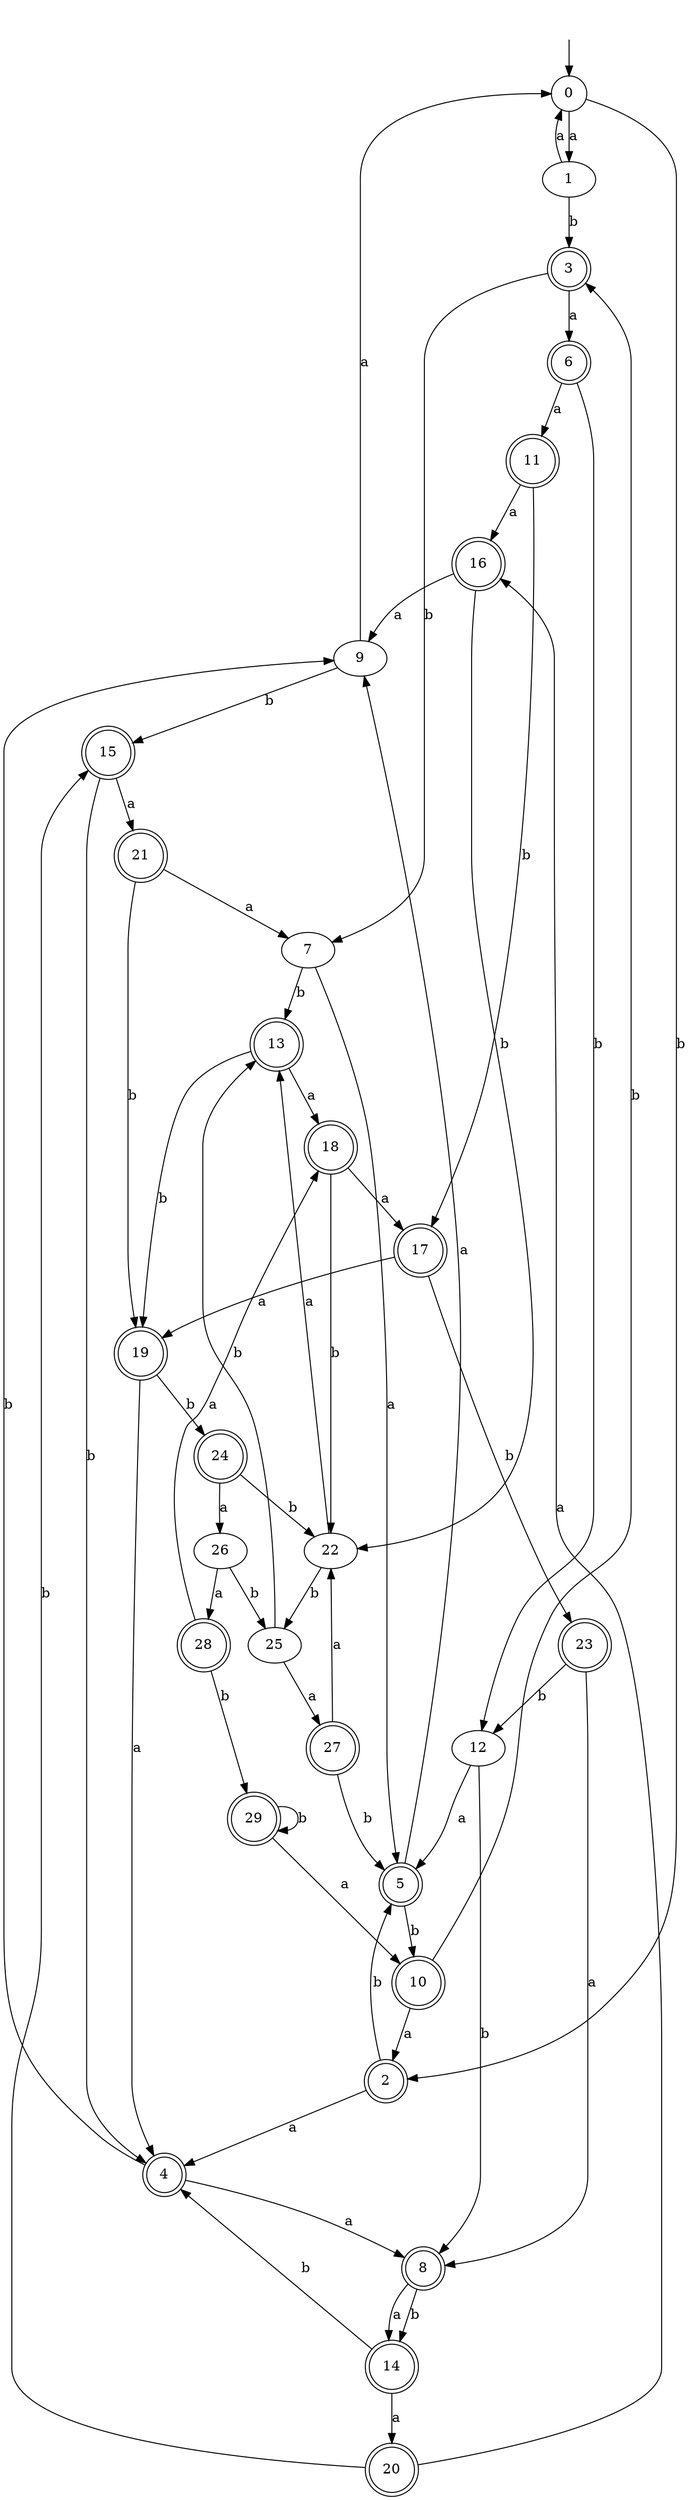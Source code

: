 digraph RandomDFA {
  __start0 [label="", shape=none];
  __start0 -> 0 [label=""];
  0 [shape=circle]
  0 -> 1 [label="a"]
  0 -> 2 [label="b"]
  1
  1 -> 0 [label="a"]
  1 -> 3 [label="b"]
  2 [shape=doublecircle]
  2 -> 4 [label="a"]
  2 -> 5 [label="b"]
  3 [shape=doublecircle]
  3 -> 6 [label="a"]
  3 -> 7 [label="b"]
  4 [shape=doublecircle]
  4 -> 8 [label="a"]
  4 -> 9 [label="b"]
  5 [shape=doublecircle]
  5 -> 9 [label="a"]
  5 -> 10 [label="b"]
  6 [shape=doublecircle]
  6 -> 11 [label="a"]
  6 -> 12 [label="b"]
  7
  7 -> 5 [label="a"]
  7 -> 13 [label="b"]
  8 [shape=doublecircle]
  8 -> 14 [label="a"]
  8 -> 14 [label="b"]
  9
  9 -> 0 [label="a"]
  9 -> 15 [label="b"]
  10 [shape=doublecircle]
  10 -> 2 [label="a"]
  10 -> 3 [label="b"]
  11 [shape=doublecircle]
  11 -> 16 [label="a"]
  11 -> 17 [label="b"]
  12
  12 -> 5 [label="a"]
  12 -> 8 [label="b"]
  13 [shape=doublecircle]
  13 -> 18 [label="a"]
  13 -> 19 [label="b"]
  14 [shape=doublecircle]
  14 -> 20 [label="a"]
  14 -> 4 [label="b"]
  15 [shape=doublecircle]
  15 -> 21 [label="a"]
  15 -> 4 [label="b"]
  16 [shape=doublecircle]
  16 -> 9 [label="a"]
  16 -> 22 [label="b"]
  17 [shape=doublecircle]
  17 -> 19 [label="a"]
  17 -> 23 [label="b"]
  18 [shape=doublecircle]
  18 -> 17 [label="a"]
  18 -> 22 [label="b"]
  19 [shape=doublecircle]
  19 -> 4 [label="a"]
  19 -> 24 [label="b"]
  20 [shape=doublecircle]
  20 -> 16 [label="a"]
  20 -> 15 [label="b"]
  21 [shape=doublecircle]
  21 -> 7 [label="a"]
  21 -> 19 [label="b"]
  22
  22 -> 13 [label="a"]
  22 -> 25 [label="b"]
  23 [shape=doublecircle]
  23 -> 8 [label="a"]
  23 -> 12 [label="b"]
  24 [shape=doublecircle]
  24 -> 26 [label="a"]
  24 -> 22 [label="b"]
  25
  25 -> 27 [label="a"]
  25 -> 13 [label="b"]
  26
  26 -> 28 [label="a"]
  26 -> 25 [label="b"]
  27 [shape=doublecircle]
  27 -> 22 [label="a"]
  27 -> 5 [label="b"]
  28 [shape=doublecircle]
  28 -> 18 [label="a"]
  28 -> 29 [label="b"]
  29 [shape=doublecircle]
  29 -> 10 [label="a"]
  29 -> 29 [label="b"]
}
